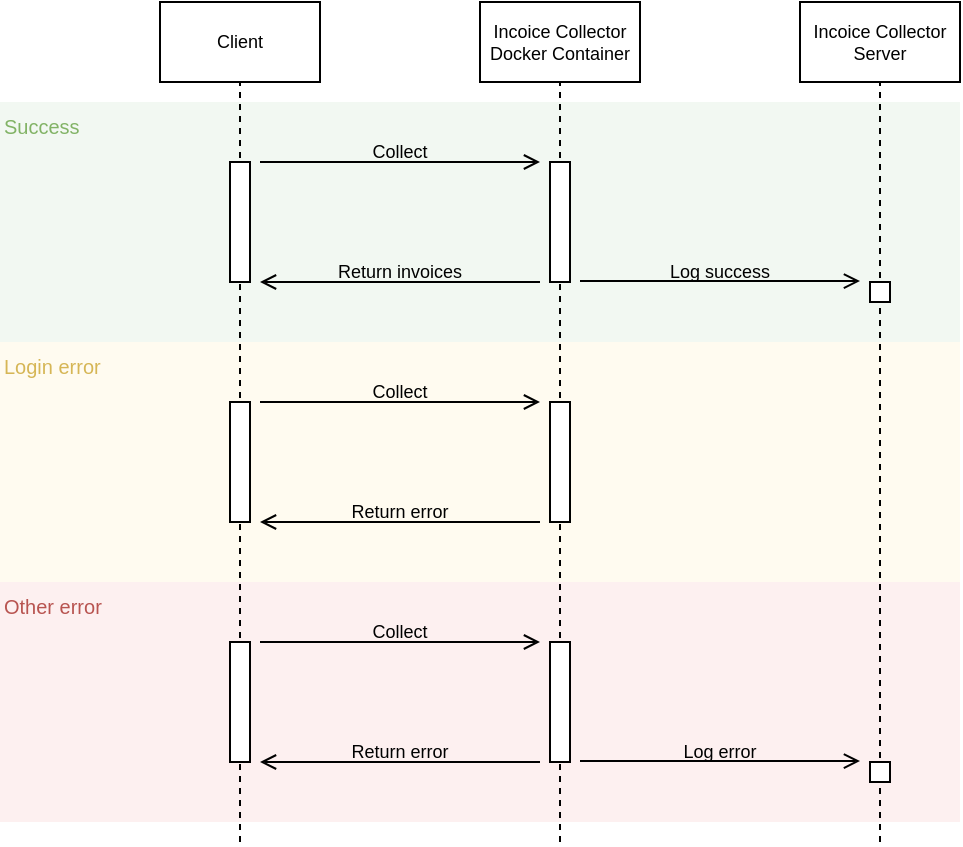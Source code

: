 <mxfile>
    <diagram id="s3XKS49f7g5tn125unqJ" name="Page-1">
        <mxGraphModel dx="779" dy="537" grid="1" gridSize="10" guides="1" tooltips="1" connect="1" arrows="1" fold="1" page="1" pageScale="1" pageWidth="1200" pageHeight="600" math="0" shadow="0">
            <root>
                <mxCell id="0"/>
                <mxCell id="1" parent="0"/>
                <mxCell id="44" value="" style="rounded=0;whiteSpace=wrap;html=1;fillColor=#f8cecc;strokeColor=none;opacity=30;" vertex="1" parent="1">
                    <mxGeometry x="120" y="370" width="480" height="120" as="geometry"/>
                </mxCell>
                <mxCell id="43" value="" style="rounded=0;whiteSpace=wrap;html=1;fillColor=#fff2cc;strokeColor=none;opacity=30;" vertex="1" parent="1">
                    <mxGeometry x="120" y="250" width="480" height="120" as="geometry"/>
                </mxCell>
                <mxCell id="42" value="" style="rounded=0;whiteSpace=wrap;html=1;fillColor=#d5e8d4;strokeColor=none;opacity=30;" vertex="1" parent="1">
                    <mxGeometry x="120" y="130" width="480" height="120" as="geometry"/>
                </mxCell>
                <mxCell id="12" value="" style="endArrow=none;dashed=1;html=1;entryX=0.5;entryY=1;entryDx=0;entryDy=0;" parent="1" target="5" edge="1">
                    <mxGeometry width="50" height="50" relative="1" as="geometry">
                        <mxPoint x="400" y="500" as="sourcePoint"/>
                        <mxPoint x="250" y="130.0" as="targetPoint"/>
                    </mxGeometry>
                </mxCell>
                <mxCell id="4" value="" style="endArrow=none;dashed=1;html=1;entryX=0.5;entryY=1;entryDx=0;entryDy=0;" parent="1" target="3" edge="1">
                    <mxGeometry width="50" height="50" relative="1" as="geometry">
                        <mxPoint x="240" y="500" as="sourcePoint"/>
                        <mxPoint x="470" y="170" as="targetPoint"/>
                    </mxGeometry>
                </mxCell>
                <mxCell id="2" value="" style="rounded=0;whiteSpace=wrap;html=1;" parent="1" vertex="1">
                    <mxGeometry x="395" y="160" width="10" height="60" as="geometry"/>
                </mxCell>
                <mxCell id="3" value="Client" style="rounded=0;whiteSpace=wrap;html=1;fontSize=9;" parent="1" vertex="1">
                    <mxGeometry x="200" y="80" width="80" height="40" as="geometry"/>
                </mxCell>
                <mxCell id="5" value="Incoice Collector&lt;br style=&quot;font-size: 9px;&quot;&gt;Docker Container" style="rounded=0;whiteSpace=wrap;html=1;fontSize=9;" parent="1" vertex="1">
                    <mxGeometry x="360" y="80" width="80" height="40" as="geometry"/>
                </mxCell>
                <mxCell id="6" value="Incoice Collector&lt;br style=&quot;font-size: 9px;&quot;&gt;Server" style="rounded=0;whiteSpace=wrap;html=1;fontSize=9;" parent="1" vertex="1">
                    <mxGeometry x="520" y="80" width="80" height="40" as="geometry"/>
                </mxCell>
                <mxCell id="7" value="" style="endArrow=open;html=1;fontSize=9;endFill=0;" parent="1" edge="1">
                    <mxGeometry width="50" height="50" relative="1" as="geometry">
                        <mxPoint x="250" y="160" as="sourcePoint"/>
                        <mxPoint x="390" y="160" as="targetPoint"/>
                    </mxGeometry>
                </mxCell>
                <mxCell id="8" value="Collect" style="text;html=1;strokeColor=none;fillColor=none;align=center;verticalAlign=middle;whiteSpace=wrap;rounded=0;fontSize=9;" parent="1" vertex="1">
                    <mxGeometry x="250" y="150" width="140" height="10" as="geometry"/>
                </mxCell>
                <mxCell id="13" value="" style="endArrow=none;dashed=1;html=1;entryX=0.5;entryY=1;entryDx=0;entryDy=0;" parent="1" target="6" edge="1">
                    <mxGeometry width="50" height="50" relative="1" as="geometry">
                        <mxPoint x="560" y="500" as="sourcePoint"/>
                        <mxPoint x="410" y="130.0" as="targetPoint"/>
                    </mxGeometry>
                </mxCell>
                <mxCell id="15" value="" style="rounded=0;whiteSpace=wrap;html=1;" parent="1" vertex="1">
                    <mxGeometry x="555" y="220" width="10" height="10" as="geometry"/>
                </mxCell>
                <mxCell id="18" value="" style="endArrow=open;html=1;fontSize=9;endFill=0;" parent="1" edge="1">
                    <mxGeometry width="50" height="50" relative="1" as="geometry">
                        <mxPoint x="390" y="220" as="sourcePoint"/>
                        <mxPoint x="250" y="220" as="targetPoint"/>
                    </mxGeometry>
                </mxCell>
                <mxCell id="19" value="Return invoices" style="text;html=1;strokeColor=none;fillColor=none;align=center;verticalAlign=middle;whiteSpace=wrap;rounded=0;fontSize=9;" parent="1" vertex="1">
                    <mxGeometry x="250" y="210" width="140" height="10" as="geometry"/>
                </mxCell>
                <mxCell id="20" value="" style="rounded=0;whiteSpace=wrap;html=1;" parent="1" vertex="1">
                    <mxGeometry x="235" y="160" width="10" height="60" as="geometry"/>
                </mxCell>
                <mxCell id="21" value="" style="endArrow=open;html=1;fontSize=9;endFill=0;" edge="1" parent="1">
                    <mxGeometry width="50" height="50" relative="1" as="geometry">
                        <mxPoint x="410" y="219.52" as="sourcePoint"/>
                        <mxPoint x="550" y="219.52" as="targetPoint"/>
                    </mxGeometry>
                </mxCell>
                <mxCell id="22" value="Log success" style="text;html=1;strokeColor=none;fillColor=none;align=center;verticalAlign=middle;whiteSpace=wrap;rounded=0;fontSize=9;" vertex="1" parent="1">
                    <mxGeometry x="410" y="210" width="140" height="10" as="geometry"/>
                </mxCell>
                <mxCell id="24" value="" style="rounded=0;whiteSpace=wrap;html=1;" vertex="1" parent="1">
                    <mxGeometry x="395" y="280" width="10" height="60" as="geometry"/>
                </mxCell>
                <mxCell id="25" value="" style="endArrow=open;html=1;fontSize=9;endFill=0;" edge="1" parent="1">
                    <mxGeometry width="50" height="50" relative="1" as="geometry">
                        <mxPoint x="250" y="280" as="sourcePoint"/>
                        <mxPoint x="390" y="280" as="targetPoint"/>
                    </mxGeometry>
                </mxCell>
                <mxCell id="26" value="Collect" style="text;html=1;strokeColor=none;fillColor=none;align=center;verticalAlign=middle;whiteSpace=wrap;rounded=0;fontSize=9;" vertex="1" parent="1">
                    <mxGeometry x="250" y="270" width="140" height="10" as="geometry"/>
                </mxCell>
                <mxCell id="28" value="" style="endArrow=open;html=1;fontSize=9;endFill=0;" edge="1" parent="1">
                    <mxGeometry width="50" height="50" relative="1" as="geometry">
                        <mxPoint x="390" y="340" as="sourcePoint"/>
                        <mxPoint x="250" y="340" as="targetPoint"/>
                    </mxGeometry>
                </mxCell>
                <mxCell id="29" value="Return error" style="text;html=1;strokeColor=none;fillColor=none;align=center;verticalAlign=middle;whiteSpace=wrap;rounded=0;fontSize=9;" vertex="1" parent="1">
                    <mxGeometry x="250" y="330" width="140" height="10" as="geometry"/>
                </mxCell>
                <mxCell id="30" value="" style="rounded=0;whiteSpace=wrap;html=1;" vertex="1" parent="1">
                    <mxGeometry x="235" y="280" width="10" height="60" as="geometry"/>
                </mxCell>
                <mxCell id="33" value="" style="rounded=0;whiteSpace=wrap;html=1;" vertex="1" parent="1">
                    <mxGeometry x="395" y="400" width="10" height="60" as="geometry"/>
                </mxCell>
                <mxCell id="34" value="" style="endArrow=open;html=1;fontSize=9;endFill=0;" edge="1" parent="1">
                    <mxGeometry width="50" height="50" relative="1" as="geometry">
                        <mxPoint x="250" y="400" as="sourcePoint"/>
                        <mxPoint x="390" y="400" as="targetPoint"/>
                    </mxGeometry>
                </mxCell>
                <mxCell id="35" value="Collect" style="text;html=1;strokeColor=none;fillColor=none;align=center;verticalAlign=middle;whiteSpace=wrap;rounded=0;fontSize=9;" vertex="1" parent="1">
                    <mxGeometry x="250" y="390" width="140" height="10" as="geometry"/>
                </mxCell>
                <mxCell id="36" value="" style="rounded=0;whiteSpace=wrap;html=1;" vertex="1" parent="1">
                    <mxGeometry x="555" y="460" width="10" height="10" as="geometry"/>
                </mxCell>
                <mxCell id="37" value="" style="endArrow=open;html=1;fontSize=9;endFill=0;" edge="1" parent="1">
                    <mxGeometry width="50" height="50" relative="1" as="geometry">
                        <mxPoint x="390" y="460" as="sourcePoint"/>
                        <mxPoint x="250" y="460" as="targetPoint"/>
                    </mxGeometry>
                </mxCell>
                <mxCell id="38" value="Return error" style="text;html=1;strokeColor=none;fillColor=none;align=center;verticalAlign=middle;whiteSpace=wrap;rounded=0;fontSize=9;" vertex="1" parent="1">
                    <mxGeometry x="250" y="450" width="140" height="10" as="geometry"/>
                </mxCell>
                <mxCell id="39" value="" style="rounded=0;whiteSpace=wrap;html=1;" vertex="1" parent="1">
                    <mxGeometry x="235" y="400" width="10" height="60" as="geometry"/>
                </mxCell>
                <mxCell id="40" value="" style="endArrow=open;html=1;fontSize=9;endFill=0;" edge="1" parent="1">
                    <mxGeometry width="50" height="50" relative="1" as="geometry">
                        <mxPoint x="410" y="459.52" as="sourcePoint"/>
                        <mxPoint x="550" y="459.52" as="targetPoint"/>
                    </mxGeometry>
                </mxCell>
                <mxCell id="41" value="Log error" style="text;html=1;strokeColor=none;fillColor=none;align=center;verticalAlign=middle;whiteSpace=wrap;rounded=0;fontSize=9;" vertex="1" parent="1">
                    <mxGeometry x="410" y="450" width="140" height="10" as="geometry"/>
                </mxCell>
                <mxCell id="45" value="&lt;font color=&quot;#82b366&quot; style=&quot;font-size: 10px;&quot;&gt;Success&lt;/font&gt;" style="text;html=1;strokeColor=none;fillColor=none;align=left;verticalAlign=top;whiteSpace=wrap;rounded=0;opacity=30;horizontal=1;fontSize=10;" vertex="1" parent="1">
                    <mxGeometry x="120" y="130" width="80" height="30" as="geometry"/>
                </mxCell>
                <mxCell id="46" value="&lt;font style=&quot;font-size: 10px;&quot;&gt;Login error&lt;br style=&quot;font-size: 10px;&quot;&gt;&lt;/font&gt;" style="text;html=1;strokeColor=none;fillColor=none;align=left;verticalAlign=top;whiteSpace=wrap;rounded=0;opacity=30;horizontal=1;fontSize=10;fontColor=#D6B656;" vertex="1" parent="1">
                    <mxGeometry x="120" y="250" width="80" height="30" as="geometry"/>
                </mxCell>
                <mxCell id="47" value="&lt;font style=&quot;font-size: 10px;&quot;&gt;Other error&lt;br style=&quot;font-size: 10px;&quot;&gt;&lt;/font&gt;" style="text;html=1;strokeColor=none;fillColor=none;align=left;verticalAlign=top;whiteSpace=wrap;rounded=0;opacity=30;horizontal=1;fontSize=10;fontColor=#B85450;" vertex="1" parent="1">
                    <mxGeometry x="120" y="370" width="100" height="30" as="geometry"/>
                </mxCell>
            </root>
        </mxGraphModel>
    </diagram>
</mxfile>